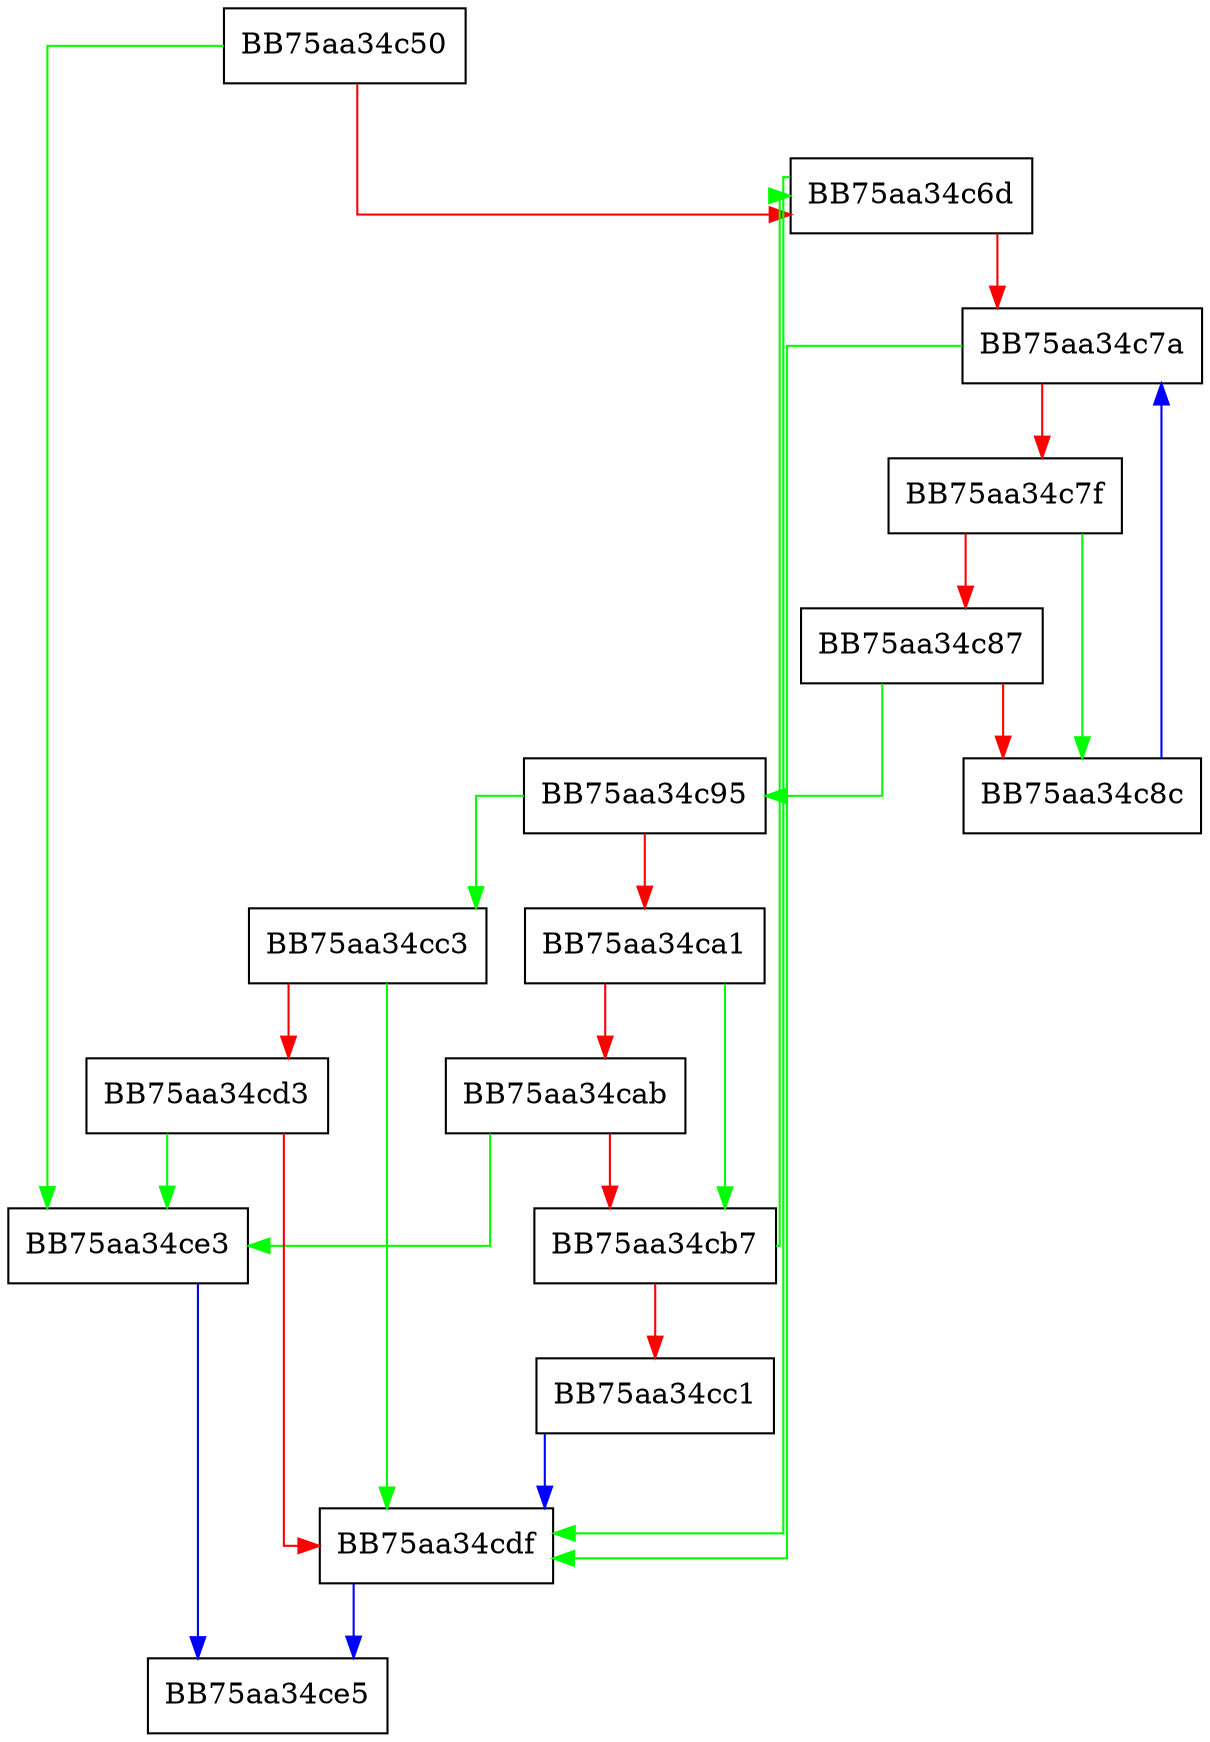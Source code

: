 digraph find_restart_line {
  node [shape="box"];
  graph [splines=ortho];
  BB75aa34c50 -> BB75aa34ce3 [color="green"];
  BB75aa34c50 -> BB75aa34c6d [color="red"];
  BB75aa34c6d -> BB75aa34cdf [color="green"];
  BB75aa34c6d -> BB75aa34c7a [color="red"];
  BB75aa34c7a -> BB75aa34cdf [color="green"];
  BB75aa34c7a -> BB75aa34c7f [color="red"];
  BB75aa34c7f -> BB75aa34c8c [color="green"];
  BB75aa34c7f -> BB75aa34c87 [color="red"];
  BB75aa34c87 -> BB75aa34c95 [color="green"];
  BB75aa34c87 -> BB75aa34c8c [color="red"];
  BB75aa34c8c -> BB75aa34c7a [color="blue"];
  BB75aa34c95 -> BB75aa34cc3 [color="green"];
  BB75aa34c95 -> BB75aa34ca1 [color="red"];
  BB75aa34ca1 -> BB75aa34cb7 [color="green"];
  BB75aa34ca1 -> BB75aa34cab [color="red"];
  BB75aa34cab -> BB75aa34ce3 [color="green"];
  BB75aa34cab -> BB75aa34cb7 [color="red"];
  BB75aa34cb7 -> BB75aa34c6d [color="green"];
  BB75aa34cb7 -> BB75aa34cc1 [color="red"];
  BB75aa34cc1 -> BB75aa34cdf [color="blue"];
  BB75aa34cc3 -> BB75aa34cdf [color="green"];
  BB75aa34cc3 -> BB75aa34cd3 [color="red"];
  BB75aa34cd3 -> BB75aa34ce3 [color="green"];
  BB75aa34cd3 -> BB75aa34cdf [color="red"];
  BB75aa34cdf -> BB75aa34ce5 [color="blue"];
  BB75aa34ce3 -> BB75aa34ce5 [color="blue"];
}